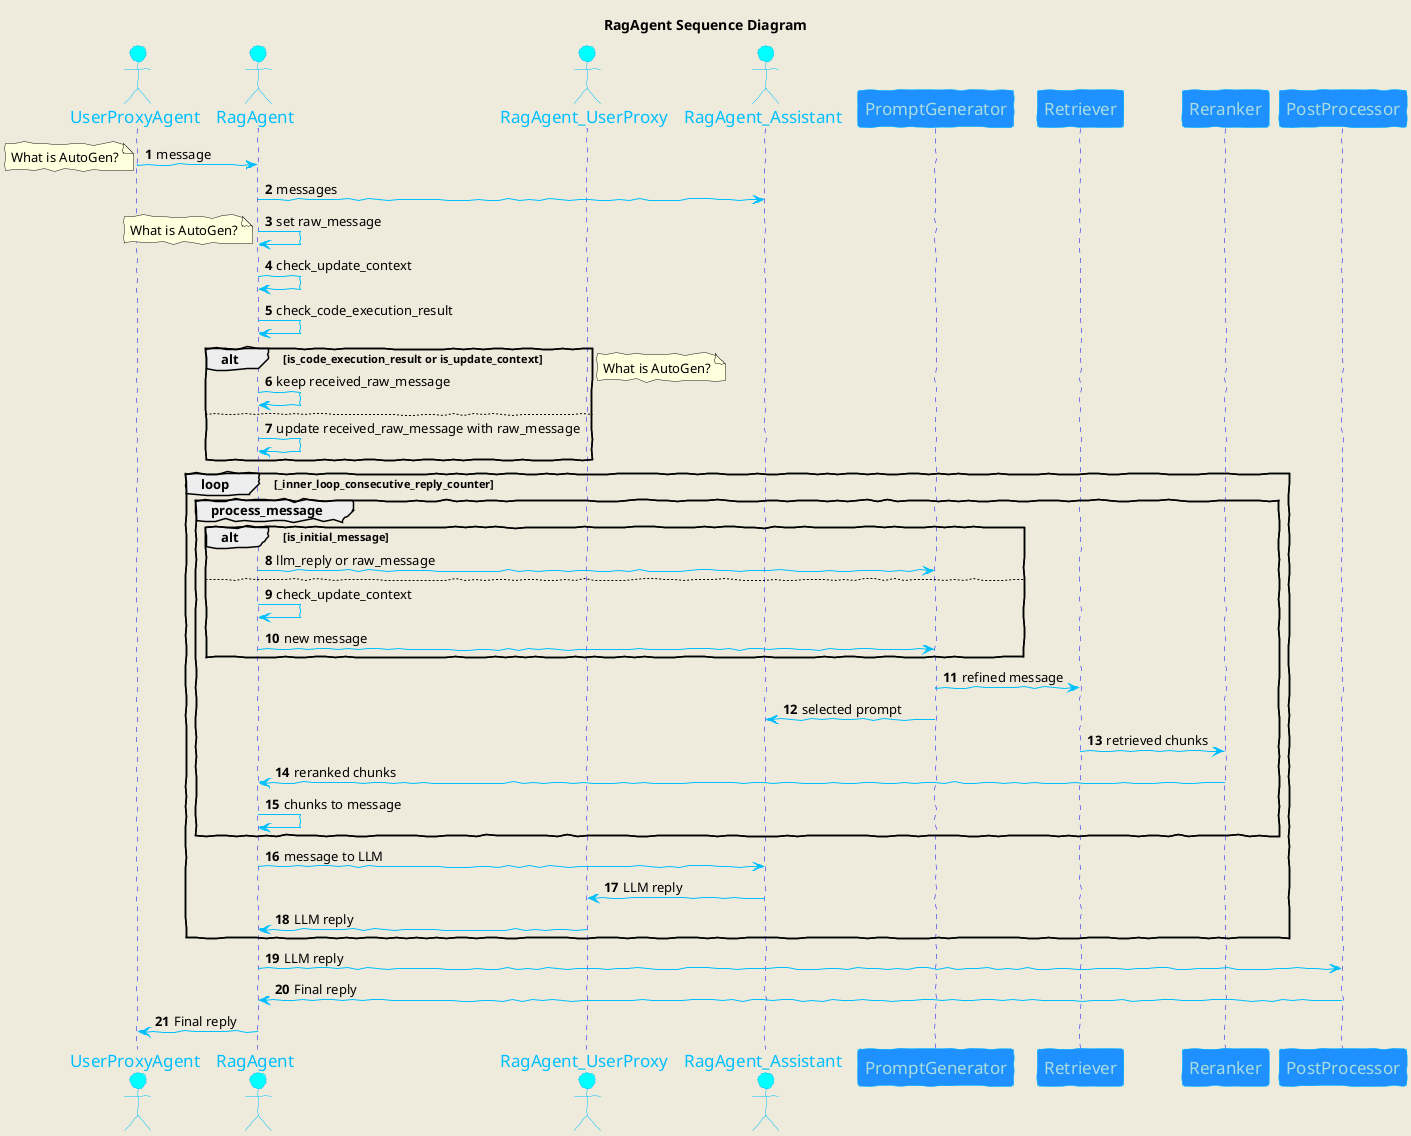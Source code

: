 @startuml
skinparam Handwritten true
skinparam BackgroundColor #EEEBDC

skinparam sequence {
    ArrowColor DeepSkyBlue
    ActorBorderColor DeepSkyBlue
    LifeLineBorderColor blue
    LifeLineBackgroundColor #A9DCDF

    ParticipantBorderColor DeepSkyBlue
    ParticipantBackgroundColor DodgerBlue
    ParticipantFontName Impact
    ParticipantFontSize 17
    ParticipantFontColor #A9DCDF

    ActorBackgroundColor aqua
    ActorFontColor DeepSkyBlue
    ActorFontSize 17
    ActorFontName Aapex
}

title RagAgent Sequence Diagram

autonumber

actor UserProxyAgent
actor RagAgent
actor RagAgent_UserProxy
actor RagAgent_Assistant
participant PromptGenerator
participant Retriever
participant Reranker
participant PostProcessor

UserProxyAgent -> RagAgent: message
note left: What is AutoGen?
RagAgent -> RagAgent_Assistant: messages
RagAgent -> RagAgent: set raw_message
note left: What is AutoGen?
RagAgent -> RagAgent: check_update_context
RagAgent -> RagAgent: check_code_execution_result
alt is_code_execution_result or is_update_context
    RagAgent -> RagAgent: keep received_raw_message
else
    RagAgent -> RagAgent: update received_raw_message with raw_message
end
note left: What is AutoGen?
loop _inner_loop_consecutive_reply_counter
    group process_message
        alt is_initial_message
            RagAgent -> PromptGenerator: llm_reply or raw_message
        else
            RagAgent -> RagAgent: check_update_context
            RagAgent -> PromptGenerator: new message
        end
        PromptGenerator -> Retriever: refined message
        PromptGenerator -> RagAgent_Assistant: selected prompt
        Retriever -> Reranker: retrieved chunks
        Reranker -> RagAgent: reranked chunks
        RagAgent -> RagAgent: chunks to message
    end
    RagAgent -> RagAgent_Assistant: message to LLM
    RagAgent_Assistant -> RagAgent_UserProxy: LLM reply
    RagAgent_UserProxy -> RagAgent: LLM reply
end
RagAgent -> PostProcessor: LLM reply
PostProcessor -> RagAgent: Final reply
RagAgent -> UserProxyAgent: Final reply

@enduml
